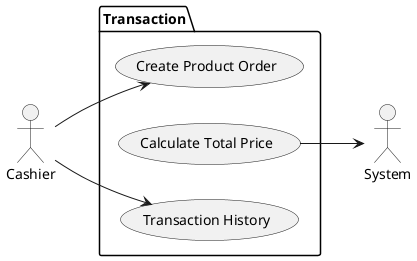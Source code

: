 @startuml transaction-service

left to right direction
actor Cashier as c
actor System as s

package Transaction{
    usecase "Create Product Order" as uc1
    usecase "Calculate Total Price" as uc2
    usecase "Transaction History" as uc3
}

c --> uc1
uc2 --> s
c --> uc3


@enduml